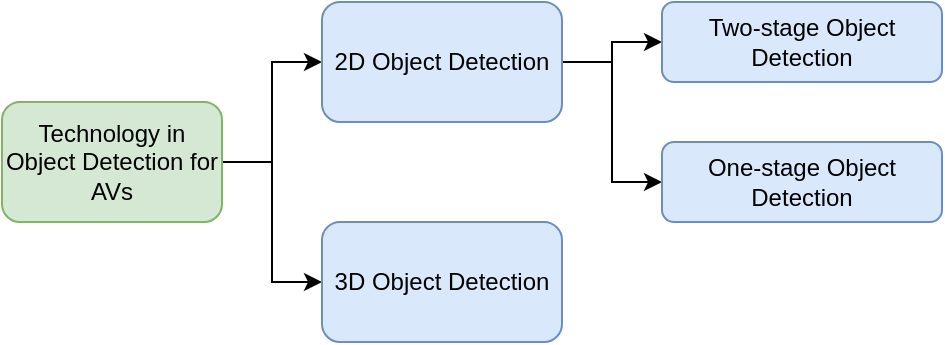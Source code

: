 <mxfile version="20.8.4" type="github">
  <diagram id="9y7WMAi7yj_Zv_UnIAZh" name="Page-1">
    <mxGraphModel dx="1064" dy="539" grid="1" gridSize="10" guides="1" tooltips="1" connect="1" arrows="1" fold="1" page="1" pageScale="1" pageWidth="850" pageHeight="1100" math="0" shadow="0">
      <root>
        <mxCell id="0" />
        <mxCell id="1" parent="0" />
        <mxCell id="rWHO5e8xibpQwG25a63N-7" style="edgeStyle=orthogonalEdgeStyle;rounded=0;orthogonalLoop=1;jettySize=auto;html=1;entryX=0;entryY=0.5;entryDx=0;entryDy=0;" edge="1" parent="1" source="rWHO5e8xibpQwG25a63N-2" target="rWHO5e8xibpQwG25a63N-3">
          <mxGeometry relative="1" as="geometry" />
        </mxCell>
        <mxCell id="rWHO5e8xibpQwG25a63N-8" style="edgeStyle=orthogonalEdgeStyle;rounded=0;orthogonalLoop=1;jettySize=auto;html=1;entryX=0;entryY=0.5;entryDx=0;entryDy=0;" edge="1" parent="1" source="rWHO5e8xibpQwG25a63N-2" target="rWHO5e8xibpQwG25a63N-4">
          <mxGeometry relative="1" as="geometry" />
        </mxCell>
        <mxCell id="rWHO5e8xibpQwG25a63N-2" value="Technology in Object Detection for AVs&lt;span style=&quot;box-sizing: border-box; color: transparent; cursor: text; position: absolute; transform-origin: 0px 0px; text-align: start; background-color: rgb(255, 255, 255); left: 175.247px; top: 871.637px; font-size: 15.901px; font-family: sans-serif; transform: scaleX(1.318);&quot; dir=&quot;ltr&quot; role=&quot;presentation&quot;&gt;ECHNOLOGY IN&lt;/span&gt;&lt;span style=&quot;box-sizing: border-box; color: transparent; cursor: text; position: absolute; transform-origin: 0px 0px; text-align: start; background-color: rgb(255, 255, 255); left: 305.732px; top: 871.637px; font-size: 15.901px; font-family: sans-serif;&quot; dir=&quot;ltr&quot; role=&quot;presentation&quot;&gt; &lt;/span&gt;&lt;span style=&quot;box-sizing: border-box; color: transparent; cursor: text; position: absolute; transform-origin: 0px 0px; text-align: start; background-color: rgb(255, 255, 255); left: 311.678px; top: 868.521px; font-size: 19.876px; font-family: sans-serif;&quot; dir=&quot;ltr&quot; role=&quot;presentation&quot;&gt;O&lt;/span&gt;&lt;span style=&quot;box-sizing: border-box; color: transparent; cursor: text; position: absolute; transform-origin: 0px 0px; text-align: start; background-color: rgb(255, 255, 255); left: 327.023px; top: 871.637px; font-size: 15.901px; font-family: sans-serif; transform: scaleX(1.35);&quot; dir=&quot;ltr&quot; role=&quot;presentation&quot;&gt;BJECT&lt;/span&gt;&lt;span style=&quot;box-sizing: border-box; color: transparent; cursor: text; position: absolute; transform-origin: 0px 0px; text-align: start; background-color: rgb(255, 255, 255); left: 377.779px; top: 871.637px; font-size: 15.901px; font-family: sans-serif;&quot; dir=&quot;ltr&quot; role=&quot;presentation&quot;&gt; &lt;/span&gt;&lt;span style=&quot;box-sizing: border-box; color: transparent; cursor: text; position: absolute; transform-origin: 0px 0px; text-align: start; background-color: rgb(255, 255, 255); left: 383.729px; top: 868.521px; font-size: 19.876px; font-family: sans-serif;&quot; dir=&quot;ltr&quot; role=&quot;presentation&quot;&gt;D&lt;/span&gt;&lt;span style=&quot;box-sizing: border-box; color: transparent; cursor: text; position: absolute; transform-origin: 0px 0px; text-align: start; background-color: rgb(255, 255, 255); left: 399.073px; top: 871.637px; font-size: 15.901px; font-family: sans-serif; transform: scaleX(1.311);&quot; dir=&quot;ltr&quot; role=&quot;presentation&quot;&gt;ETECTION FOR&lt;/span&gt;&lt;span style=&quot;box-sizing: border-box; color: transparent; cursor: text; position: absolute; transform-origin: 0px 0px; text-align: start; background-color: rgb(255, 255, 255); left: 522.498px; top: 871.637px; font-size: 15.901px; font-family: sans-serif;&quot; dir=&quot;ltr&quot; role=&quot;presentation&quot;&gt; &lt;/span&gt;&lt;span style=&quot;box-sizing: border-box; color: transparent; cursor: text; position: absolute; transform-origin: 0px 0px; text-align: start; background-color: rgb(255, 255, 255); left: 528.448px; top: 868.521px; font-size: 19.876px; font-family: sans-serif; transform: scaleX(1.233);&quot; dir=&quot;ltr&quot; role=&quot;presentation&quot;&gt;AV&lt;/span&gt;&lt;span style=&quot;box-sizing: border-box; color: transparent; cursor: text; position: absolute; transform-origin: 0px 0px; text-align: start; background-color: rgb(255, 255, 255); left: 556.453px; top: 871.637px; font-size: 15.901px; font-family: sans-serif;&quot; dir=&quot;ltr&quot; role=&quot;presentation&quot;&gt;S&lt;/span&gt;" style="rounded=1;whiteSpace=wrap;html=1;fillColor=#d5e8d4;strokeColor=#82b366;" vertex="1" parent="1">
          <mxGeometry x="220" y="80" width="110" height="60" as="geometry" />
        </mxCell>
        <mxCell id="rWHO5e8xibpQwG25a63N-9" style="edgeStyle=orthogonalEdgeStyle;rounded=0;orthogonalLoop=1;jettySize=auto;html=1;entryX=0;entryY=0.5;entryDx=0;entryDy=0;" edge="1" parent="1" source="rWHO5e8xibpQwG25a63N-3" target="rWHO5e8xibpQwG25a63N-5">
          <mxGeometry relative="1" as="geometry" />
        </mxCell>
        <mxCell id="rWHO5e8xibpQwG25a63N-10" style="edgeStyle=orthogonalEdgeStyle;rounded=0;orthogonalLoop=1;jettySize=auto;html=1;entryX=0;entryY=0.5;entryDx=0;entryDy=0;" edge="1" parent="1" source="rWHO5e8xibpQwG25a63N-3" target="rWHO5e8xibpQwG25a63N-6">
          <mxGeometry relative="1" as="geometry" />
        </mxCell>
        <mxCell id="rWHO5e8xibpQwG25a63N-3" value="2D Object Detection" style="rounded=1;whiteSpace=wrap;html=1;fillColor=#dae8fc;strokeColor=#6c8ebf;" vertex="1" parent="1">
          <mxGeometry x="380" y="30" width="120" height="60" as="geometry" />
        </mxCell>
        <mxCell id="rWHO5e8xibpQwG25a63N-4" value="3D Object Detection" style="rounded=1;whiteSpace=wrap;html=1;fillColor=#dae8fc;strokeColor=#6c8ebf;" vertex="1" parent="1">
          <mxGeometry x="380" y="140" width="120" height="60" as="geometry" />
        </mxCell>
        <mxCell id="rWHO5e8xibpQwG25a63N-5" value="Two-stage Object Detection" style="rounded=1;whiteSpace=wrap;html=1;fillColor=#dae8fc;strokeColor=#6c8ebf;" vertex="1" parent="1">
          <mxGeometry x="550" y="30" width="140" height="40" as="geometry" />
        </mxCell>
        <mxCell id="rWHO5e8xibpQwG25a63N-6" value="One-stage Object Detection" style="rounded=1;whiteSpace=wrap;html=1;fillColor=#dae8fc;strokeColor=#6c8ebf;" vertex="1" parent="1">
          <mxGeometry x="550" y="100" width="140" height="40" as="geometry" />
        </mxCell>
      </root>
    </mxGraphModel>
  </diagram>
</mxfile>
